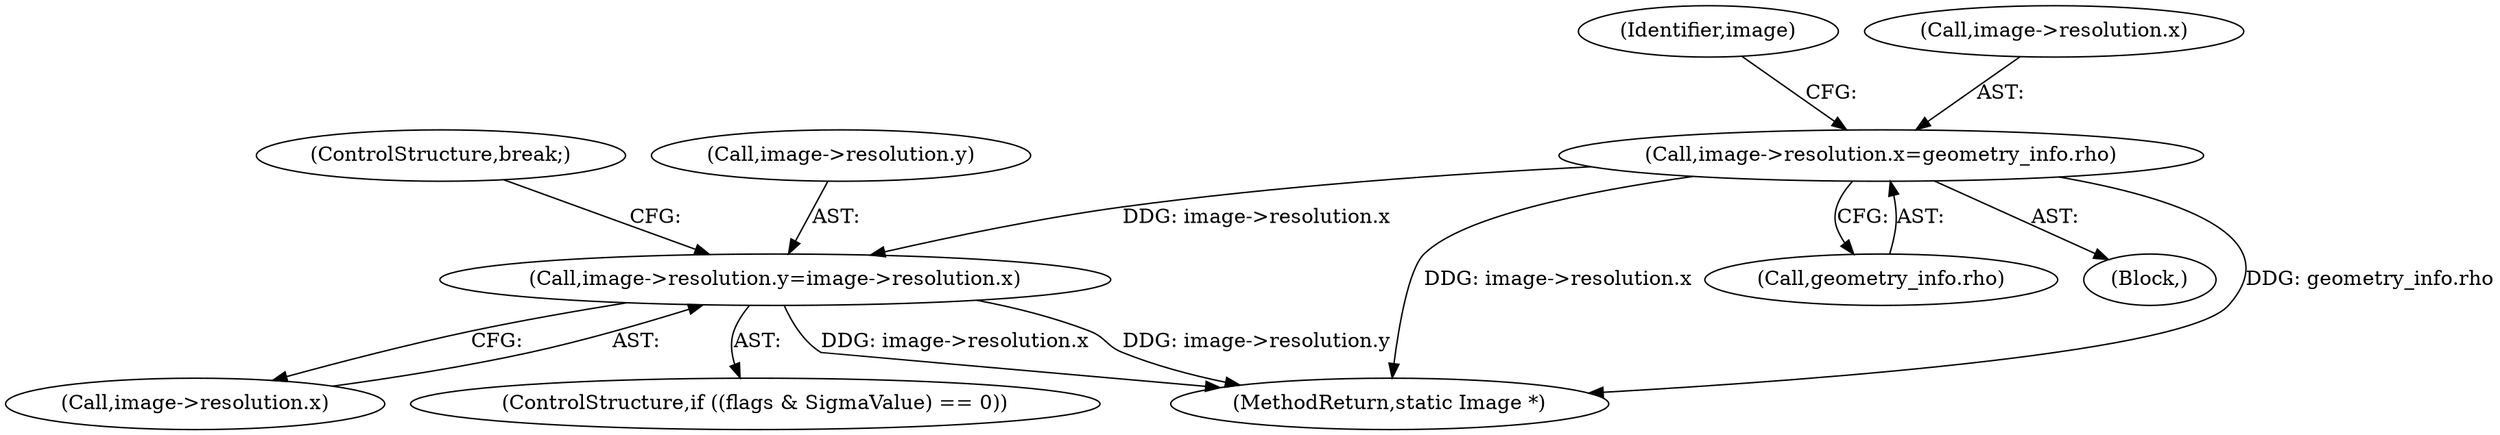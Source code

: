 digraph "0_ImageMagick_7fd419441bc7103398e313558171d342c6315f44@pointer" {
"1001559" [label="(Call,image->resolution.x=geometry_info.rho)"];
"1001583" [label="(Call,image->resolution.y=image->resolution.x)"];
"1001559" [label="(Call,image->resolution.x=geometry_info.rho)"];
"1001571" [label="(Identifier,image)"];
"1002543" [label="(MethodReturn,static Image *)"];
"1001594" [label="(ControlStructure,break;)"];
"1001565" [label="(Call,geometry_info.rho)"];
"1001584" [label="(Call,image->resolution.y)"];
"1001589" [label="(Call,image->resolution.x)"];
"1001560" [label="(Call,image->resolution.x)"];
"1001552" [label="(Block,)"];
"1001583" [label="(Call,image->resolution.y=image->resolution.x)"];
"1001577" [label="(ControlStructure,if ((flags & SigmaValue) == 0))"];
"1001559" -> "1001552"  [label="AST: "];
"1001559" -> "1001565"  [label="CFG: "];
"1001560" -> "1001559"  [label="AST: "];
"1001565" -> "1001559"  [label="AST: "];
"1001571" -> "1001559"  [label="CFG: "];
"1001559" -> "1002543"  [label="DDG: geometry_info.rho"];
"1001559" -> "1002543"  [label="DDG: image->resolution.x"];
"1001559" -> "1001583"  [label="DDG: image->resolution.x"];
"1001583" -> "1001577"  [label="AST: "];
"1001583" -> "1001589"  [label="CFG: "];
"1001584" -> "1001583"  [label="AST: "];
"1001589" -> "1001583"  [label="AST: "];
"1001594" -> "1001583"  [label="CFG: "];
"1001583" -> "1002543"  [label="DDG: image->resolution.x"];
"1001583" -> "1002543"  [label="DDG: image->resolution.y"];
}
